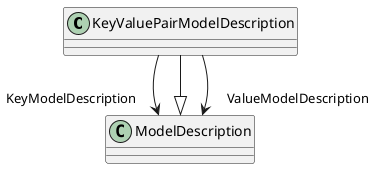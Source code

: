 @startuml
class KeyValuePairModelDescription {
}
ModelDescription <|-- KeyValuePairModelDescription
KeyValuePairModelDescription --> "KeyModelDescription" ModelDescription
KeyValuePairModelDescription --> "ValueModelDescription" ModelDescription
@enduml

